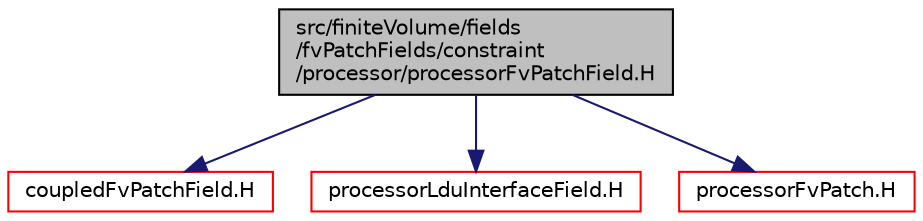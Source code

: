 digraph "src/finiteVolume/fields/fvPatchFields/constraint/processor/processorFvPatchField.H"
{
  bgcolor="transparent";
  edge [fontname="Helvetica",fontsize="10",labelfontname="Helvetica",labelfontsize="10"];
  node [fontname="Helvetica",fontsize="10",shape=record];
  Node1 [label="src/finiteVolume/fields\l/fvPatchFields/constraint\l/processor/processorFvPatchField.H",height=0.2,width=0.4,color="black", fillcolor="grey75", style="filled", fontcolor="black"];
  Node1 -> Node2 [color="midnightblue",fontsize="10",style="solid",fontname="Helvetica"];
  Node2 [label="coupledFvPatchField.H",height=0.2,width=0.4,color="red",URL="$a05335.html"];
  Node1 -> Node3 [color="midnightblue",fontsize="10",style="solid",fontname="Helvetica"];
  Node3 [label="processorLduInterfaceField.H",height=0.2,width=0.4,color="red",URL="$a08459.html"];
  Node1 -> Node4 [color="midnightblue",fontsize="10",style="solid",fontname="Helvetica"];
  Node4 [label="processorFvPatch.H",height=0.2,width=0.4,color="red",URL="$a06082.html"];
}
